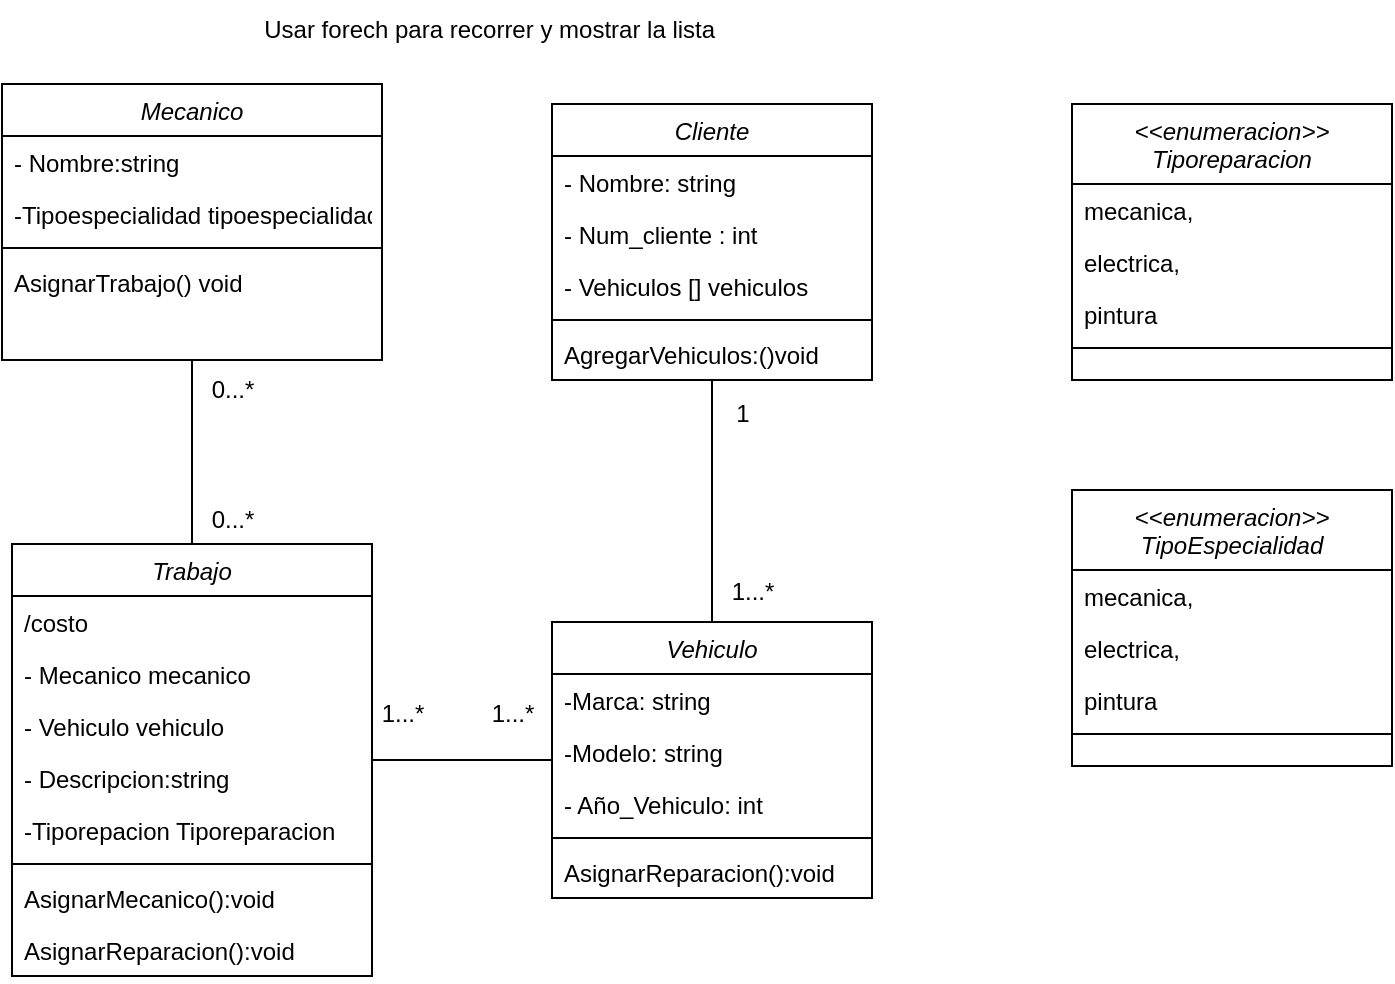 <mxfile version="24.7.16">
  <diagram id="C5RBs43oDa-KdzZeNtuy" name="Page-1">
    <mxGraphModel dx="933" dy="418" grid="1" gridSize="10" guides="1" tooltips="1" connect="1" arrows="1" fold="1" page="1" pageScale="1" pageWidth="827" pageHeight="1169" math="0" shadow="0">
      <root>
        <mxCell id="WIyWlLk6GJQsqaUBKTNV-0" />
        <mxCell id="WIyWlLk6GJQsqaUBKTNV-1" parent="WIyWlLk6GJQsqaUBKTNV-0" />
        <mxCell id="uDw_-P99Pm3s1nWhBYfr-31" style="edgeStyle=orthogonalEdgeStyle;rounded=0;orthogonalLoop=1;jettySize=auto;html=1;endArrow=none;endFill=0;" edge="1" parent="WIyWlLk6GJQsqaUBKTNV-1" source="zkfFHV4jXpPFQw0GAbJ--0" target="uDw_-P99Pm3s1nWhBYfr-6">
          <mxGeometry relative="1" as="geometry" />
        </mxCell>
        <mxCell id="zkfFHV4jXpPFQw0GAbJ--0" value="Mecanico" style="swimlane;fontStyle=2;align=center;verticalAlign=top;childLayout=stackLayout;horizontal=1;startSize=26;horizontalStack=0;resizeParent=1;resizeLast=0;collapsible=1;marginBottom=0;rounded=0;shadow=0;strokeWidth=1;" parent="WIyWlLk6GJQsqaUBKTNV-1" vertex="1">
          <mxGeometry x="205" y="110" width="190" height="138" as="geometry">
            <mxRectangle x="230" y="140" width="160" height="26" as="alternateBounds" />
          </mxGeometry>
        </mxCell>
        <mxCell id="zkfFHV4jXpPFQw0GAbJ--1" value="- Nombre:string" style="text;align=left;verticalAlign=top;spacingLeft=4;spacingRight=4;overflow=hidden;rotatable=0;points=[[0,0.5],[1,0.5]];portConstraint=eastwest;" parent="zkfFHV4jXpPFQw0GAbJ--0" vertex="1">
          <mxGeometry y="26" width="190" height="26" as="geometry" />
        </mxCell>
        <mxCell id="zkfFHV4jXpPFQw0GAbJ--2" value="-Tipoespecialidad tipoespecialidad" style="text;align=left;verticalAlign=top;spacingLeft=4;spacingRight=4;overflow=hidden;rotatable=0;points=[[0,0.5],[1,0.5]];portConstraint=eastwest;rounded=0;shadow=0;html=0;" parent="zkfFHV4jXpPFQw0GAbJ--0" vertex="1">
          <mxGeometry y="52" width="190" height="26" as="geometry" />
        </mxCell>
        <mxCell id="zkfFHV4jXpPFQw0GAbJ--4" value="" style="line;html=1;strokeWidth=1;align=left;verticalAlign=middle;spacingTop=-1;spacingLeft=3;spacingRight=3;rotatable=0;labelPosition=right;points=[];portConstraint=eastwest;" parent="zkfFHV4jXpPFQw0GAbJ--0" vertex="1">
          <mxGeometry y="78" width="190" height="8" as="geometry" />
        </mxCell>
        <mxCell id="zkfFHV4jXpPFQw0GAbJ--5" value="AsignarTrabajo() void " style="text;align=left;verticalAlign=top;spacingLeft=4;spacingRight=4;overflow=hidden;rotatable=0;points=[[0,0.5],[1,0.5]];portConstraint=eastwest;" parent="zkfFHV4jXpPFQw0GAbJ--0" vertex="1">
          <mxGeometry y="86" width="190" height="26" as="geometry" />
        </mxCell>
        <mxCell id="uDw_-P99Pm3s1nWhBYfr-25" style="edgeStyle=orthogonalEdgeStyle;rounded=0;orthogonalLoop=1;jettySize=auto;html=1;endArrow=none;endFill=0;" edge="1" parent="WIyWlLk6GJQsqaUBKTNV-1" source="uDw_-P99Pm3s1nWhBYfr-1" target="uDw_-P99Pm3s1nWhBYfr-11">
          <mxGeometry relative="1" as="geometry" />
        </mxCell>
        <mxCell id="uDw_-P99Pm3s1nWhBYfr-1" value="Cliente" style="swimlane;fontStyle=2;align=center;verticalAlign=top;childLayout=stackLayout;horizontal=1;startSize=26;horizontalStack=0;resizeParent=1;resizeLast=0;collapsible=1;marginBottom=0;rounded=0;shadow=0;strokeWidth=1;" vertex="1" parent="WIyWlLk6GJQsqaUBKTNV-1">
          <mxGeometry x="480" y="120" width="160" height="138" as="geometry">
            <mxRectangle x="230" y="140" width="160" height="26" as="alternateBounds" />
          </mxGeometry>
        </mxCell>
        <mxCell id="uDw_-P99Pm3s1nWhBYfr-2" value="- Nombre: string" style="text;align=left;verticalAlign=top;spacingLeft=4;spacingRight=4;overflow=hidden;rotatable=0;points=[[0,0.5],[1,0.5]];portConstraint=eastwest;" vertex="1" parent="uDw_-P99Pm3s1nWhBYfr-1">
          <mxGeometry y="26" width="160" height="26" as="geometry" />
        </mxCell>
        <mxCell id="uDw_-P99Pm3s1nWhBYfr-3" value="- Num_cliente : int" style="text;align=left;verticalAlign=top;spacingLeft=4;spacingRight=4;overflow=hidden;rotatable=0;points=[[0,0.5],[1,0.5]];portConstraint=eastwest;rounded=0;shadow=0;html=0;" vertex="1" parent="uDw_-P99Pm3s1nWhBYfr-1">
          <mxGeometry y="52" width="160" height="26" as="geometry" />
        </mxCell>
        <mxCell id="uDw_-P99Pm3s1nWhBYfr-17" value="- Vehiculos [] vehiculos&#xa;" style="text;align=left;verticalAlign=top;spacingLeft=4;spacingRight=4;overflow=hidden;rotatable=0;points=[[0,0.5],[1,0.5]];portConstraint=eastwest;rounded=0;shadow=0;html=0;" vertex="1" parent="uDw_-P99Pm3s1nWhBYfr-1">
          <mxGeometry y="78" width="160" height="26" as="geometry" />
        </mxCell>
        <mxCell id="uDw_-P99Pm3s1nWhBYfr-4" value="" style="line;html=1;strokeWidth=1;align=left;verticalAlign=middle;spacingTop=-1;spacingLeft=3;spacingRight=3;rotatable=0;labelPosition=right;points=[];portConstraint=eastwest;" vertex="1" parent="uDw_-P99Pm3s1nWhBYfr-1">
          <mxGeometry y="104" width="160" height="8" as="geometry" />
        </mxCell>
        <mxCell id="uDw_-P99Pm3s1nWhBYfr-34" value="AgregarVehiculos:()void" style="text;align=left;verticalAlign=top;spacingLeft=4;spacingRight=4;overflow=hidden;rotatable=0;points=[[0,0.5],[1,0.5]];portConstraint=eastwest;rounded=0;shadow=0;html=0;" vertex="1" parent="uDw_-P99Pm3s1nWhBYfr-1">
          <mxGeometry y="112" width="160" height="26" as="geometry" />
        </mxCell>
        <mxCell id="uDw_-P99Pm3s1nWhBYfr-28" style="edgeStyle=orthogonalEdgeStyle;rounded=0;orthogonalLoop=1;jettySize=auto;html=1;endArrow=none;endFill=0;" edge="1" parent="WIyWlLk6GJQsqaUBKTNV-1" source="uDw_-P99Pm3s1nWhBYfr-6" target="uDw_-P99Pm3s1nWhBYfr-11">
          <mxGeometry relative="1" as="geometry" />
        </mxCell>
        <mxCell id="uDw_-P99Pm3s1nWhBYfr-6" value="Trabajo" style="swimlane;fontStyle=2;align=center;verticalAlign=top;childLayout=stackLayout;horizontal=1;startSize=26;horizontalStack=0;resizeParent=1;resizeLast=0;collapsible=1;marginBottom=0;rounded=0;shadow=0;strokeWidth=1;" vertex="1" parent="WIyWlLk6GJQsqaUBKTNV-1">
          <mxGeometry x="210" y="340" width="180" height="216" as="geometry">
            <mxRectangle x="230" y="140" width="160" height="26" as="alternateBounds" />
          </mxGeometry>
        </mxCell>
        <mxCell id="uDw_-P99Pm3s1nWhBYfr-8" value="/costo" style="text;align=left;verticalAlign=top;spacingLeft=4;spacingRight=4;overflow=hidden;rotatable=0;points=[[0,0.5],[1,0.5]];portConstraint=eastwest;rounded=0;shadow=0;html=0;" vertex="1" parent="uDw_-P99Pm3s1nWhBYfr-6">
          <mxGeometry y="26" width="180" height="26" as="geometry" />
        </mxCell>
        <mxCell id="uDw_-P99Pm3s1nWhBYfr-49" value="- Mecanico mecanico" style="text;align=left;verticalAlign=top;spacingLeft=4;spacingRight=4;overflow=hidden;rotatable=0;points=[[0,0.5],[1,0.5]];portConstraint=eastwest;rounded=0;shadow=0;html=0;" vertex="1" parent="uDw_-P99Pm3s1nWhBYfr-6">
          <mxGeometry y="52" width="180" height="26" as="geometry" />
        </mxCell>
        <mxCell id="uDw_-P99Pm3s1nWhBYfr-43" value="- Vehiculo vehiculo" style="text;align=left;verticalAlign=top;spacingLeft=4;spacingRight=4;overflow=hidden;rotatable=0;points=[[0,0.5],[1,0.5]];portConstraint=eastwest;rounded=0;shadow=0;html=0;" vertex="1" parent="uDw_-P99Pm3s1nWhBYfr-6">
          <mxGeometry y="78" width="180" height="26" as="geometry" />
        </mxCell>
        <mxCell id="uDw_-P99Pm3s1nWhBYfr-42" value="- Descripcion:string" style="text;align=left;verticalAlign=top;spacingLeft=4;spacingRight=4;overflow=hidden;rotatable=0;points=[[0,0.5],[1,0.5]];portConstraint=eastwest;rounded=0;shadow=0;html=0;" vertex="1" parent="uDw_-P99Pm3s1nWhBYfr-6">
          <mxGeometry y="104" width="180" height="26" as="geometry" />
        </mxCell>
        <mxCell id="uDw_-P99Pm3s1nWhBYfr-7" value="-Tiporepacion Tiporeparacion" style="text;align=left;verticalAlign=top;spacingLeft=4;spacingRight=4;overflow=hidden;rotatable=0;points=[[0,0.5],[1,0.5]];portConstraint=eastwest;" vertex="1" parent="uDw_-P99Pm3s1nWhBYfr-6">
          <mxGeometry y="130" width="180" height="26" as="geometry" />
        </mxCell>
        <mxCell id="uDw_-P99Pm3s1nWhBYfr-9" value="" style="line;html=1;strokeWidth=1;align=left;verticalAlign=middle;spacingTop=-1;spacingLeft=3;spacingRight=3;rotatable=0;labelPosition=right;points=[];portConstraint=eastwest;" vertex="1" parent="uDw_-P99Pm3s1nWhBYfr-6">
          <mxGeometry y="156" width="180" height="8" as="geometry" />
        </mxCell>
        <mxCell id="uDw_-P99Pm3s1nWhBYfr-19" value="AsignarMecanico():void " style="text;align=left;verticalAlign=top;spacingLeft=4;spacingRight=4;overflow=hidden;rotatable=0;points=[[0,0.5],[1,0.5]];portConstraint=eastwest;rounded=0;shadow=0;html=0;" vertex="1" parent="uDw_-P99Pm3s1nWhBYfr-6">
          <mxGeometry y="164" width="180" height="26" as="geometry" />
        </mxCell>
        <mxCell id="uDw_-P99Pm3s1nWhBYfr-15" value="AsignarReparacion():void " style="text;align=left;verticalAlign=top;spacingLeft=4;spacingRight=4;overflow=hidden;rotatable=0;points=[[0,0.5],[1,0.5]];portConstraint=eastwest;" vertex="1" parent="uDw_-P99Pm3s1nWhBYfr-6">
          <mxGeometry y="190" width="180" height="26" as="geometry" />
        </mxCell>
        <mxCell id="uDw_-P99Pm3s1nWhBYfr-11" value="Vehiculo" style="swimlane;fontStyle=2;align=center;verticalAlign=top;childLayout=stackLayout;horizontal=1;startSize=26;horizontalStack=0;resizeParent=1;resizeLast=0;collapsible=1;marginBottom=0;rounded=0;shadow=0;strokeWidth=1;" vertex="1" parent="WIyWlLk6GJQsqaUBKTNV-1">
          <mxGeometry x="480" y="379" width="160" height="138" as="geometry">
            <mxRectangle x="230" y="140" width="160" height="26" as="alternateBounds" />
          </mxGeometry>
        </mxCell>
        <mxCell id="uDw_-P99Pm3s1nWhBYfr-12" value="-Marca: string" style="text;align=left;verticalAlign=top;spacingLeft=4;spacingRight=4;overflow=hidden;rotatable=0;points=[[0,0.5],[1,0.5]];portConstraint=eastwest;" vertex="1" parent="uDw_-P99Pm3s1nWhBYfr-11">
          <mxGeometry y="26" width="160" height="26" as="geometry" />
        </mxCell>
        <mxCell id="uDw_-P99Pm3s1nWhBYfr-13" value="-Modelo: string " style="text;align=left;verticalAlign=top;spacingLeft=4;spacingRight=4;overflow=hidden;rotatable=0;points=[[0,0.5],[1,0.5]];portConstraint=eastwest;rounded=0;shadow=0;html=0;" vertex="1" parent="uDw_-P99Pm3s1nWhBYfr-11">
          <mxGeometry y="52" width="160" height="26" as="geometry" />
        </mxCell>
        <mxCell id="uDw_-P99Pm3s1nWhBYfr-16" value="- Año_Vehiculo: int" style="text;align=left;verticalAlign=top;spacingLeft=4;spacingRight=4;overflow=hidden;rotatable=0;points=[[0,0.5],[1,0.5]];portConstraint=eastwest;rounded=0;shadow=0;html=0;" vertex="1" parent="uDw_-P99Pm3s1nWhBYfr-11">
          <mxGeometry y="78" width="160" height="26" as="geometry" />
        </mxCell>
        <mxCell id="uDw_-P99Pm3s1nWhBYfr-14" value="" style="line;html=1;strokeWidth=1;align=left;verticalAlign=middle;spacingTop=-1;spacingLeft=3;spacingRight=3;rotatable=0;labelPosition=right;points=[];portConstraint=eastwest;" vertex="1" parent="uDw_-P99Pm3s1nWhBYfr-11">
          <mxGeometry y="104" width="160" height="8" as="geometry" />
        </mxCell>
        <mxCell id="uDw_-P99Pm3s1nWhBYfr-41" value="AsignarReparacion():void " style="text;align=left;verticalAlign=top;spacingLeft=4;spacingRight=4;overflow=hidden;rotatable=0;points=[[0,0.5],[1,0.5]];portConstraint=eastwest;rounded=0;shadow=0;html=0;" vertex="1" parent="uDw_-P99Pm3s1nWhBYfr-11">
          <mxGeometry y="112" width="160" height="26" as="geometry" />
        </mxCell>
        <mxCell id="uDw_-P99Pm3s1nWhBYfr-18" value="Usar forech para recorrer y mostrar la lista&amp;nbsp;" style="text;html=1;align=center;verticalAlign=middle;resizable=0;points=[];autosize=1;strokeColor=none;fillColor=none;" vertex="1" parent="WIyWlLk6GJQsqaUBKTNV-1">
          <mxGeometry x="325" y="68" width="250" height="30" as="geometry" />
        </mxCell>
        <mxCell id="uDw_-P99Pm3s1nWhBYfr-20" value="&lt;&lt;enumeracion&gt;&gt;&#xa;Tiporeparacion" style="swimlane;fontStyle=2;align=center;verticalAlign=top;childLayout=stackLayout;horizontal=1;startSize=40;horizontalStack=0;resizeParent=1;resizeLast=0;collapsible=1;marginBottom=0;rounded=0;shadow=0;strokeWidth=1;" vertex="1" parent="WIyWlLk6GJQsqaUBKTNV-1">
          <mxGeometry x="740" y="120" width="160" height="138" as="geometry">
            <mxRectangle x="230" y="140" width="160" height="26" as="alternateBounds" />
          </mxGeometry>
        </mxCell>
        <mxCell id="uDw_-P99Pm3s1nWhBYfr-21" value="mecanica," style="text;align=left;verticalAlign=top;spacingLeft=4;spacingRight=4;overflow=hidden;rotatable=0;points=[[0,0.5],[1,0.5]];portConstraint=eastwest;" vertex="1" parent="uDw_-P99Pm3s1nWhBYfr-20">
          <mxGeometry y="40" width="160" height="26" as="geometry" />
        </mxCell>
        <mxCell id="uDw_-P99Pm3s1nWhBYfr-22" value="electrica," style="text;align=left;verticalAlign=top;spacingLeft=4;spacingRight=4;overflow=hidden;rotatable=0;points=[[0,0.5],[1,0.5]];portConstraint=eastwest;rounded=0;shadow=0;html=0;" vertex="1" parent="uDw_-P99Pm3s1nWhBYfr-20">
          <mxGeometry y="66" width="160" height="26" as="geometry" />
        </mxCell>
        <mxCell id="uDw_-P99Pm3s1nWhBYfr-23" value="pintura" style="text;align=left;verticalAlign=top;spacingLeft=4;spacingRight=4;overflow=hidden;rotatable=0;points=[[0,0.5],[1,0.5]];portConstraint=eastwest;rounded=0;shadow=0;html=0;" vertex="1" parent="uDw_-P99Pm3s1nWhBYfr-20">
          <mxGeometry y="92" width="160" height="26" as="geometry" />
        </mxCell>
        <mxCell id="uDw_-P99Pm3s1nWhBYfr-24" value="" style="line;html=1;strokeWidth=1;align=left;verticalAlign=middle;spacingTop=-1;spacingLeft=3;spacingRight=3;rotatable=0;labelPosition=right;points=[];portConstraint=eastwest;" vertex="1" parent="uDw_-P99Pm3s1nWhBYfr-20">
          <mxGeometry y="118" width="160" height="8" as="geometry" />
        </mxCell>
        <mxCell id="uDw_-P99Pm3s1nWhBYfr-26" value="1...*" style="text;html=1;align=center;verticalAlign=middle;resizable=0;points=[];autosize=1;strokeColor=none;fillColor=none;" vertex="1" parent="WIyWlLk6GJQsqaUBKTNV-1">
          <mxGeometry x="560" y="349" width="40" height="30" as="geometry" />
        </mxCell>
        <mxCell id="uDw_-P99Pm3s1nWhBYfr-27" value="1" style="text;html=1;align=center;verticalAlign=middle;resizable=0;points=[];autosize=1;strokeColor=none;fillColor=none;" vertex="1" parent="WIyWlLk6GJQsqaUBKTNV-1">
          <mxGeometry x="560" y="260" width="30" height="30" as="geometry" />
        </mxCell>
        <mxCell id="uDw_-P99Pm3s1nWhBYfr-29" value="1...*" style="text;html=1;align=center;verticalAlign=middle;resizable=0;points=[];autosize=1;strokeColor=none;fillColor=none;" vertex="1" parent="WIyWlLk6GJQsqaUBKTNV-1">
          <mxGeometry x="440" y="410" width="40" height="30" as="geometry" />
        </mxCell>
        <mxCell id="uDw_-P99Pm3s1nWhBYfr-30" value="1...*" style="text;html=1;align=center;verticalAlign=middle;resizable=0;points=[];autosize=1;strokeColor=none;fillColor=none;" vertex="1" parent="WIyWlLk6GJQsqaUBKTNV-1">
          <mxGeometry x="385" y="410" width="40" height="30" as="geometry" />
        </mxCell>
        <mxCell id="uDw_-P99Pm3s1nWhBYfr-32" value="0...*" style="text;html=1;align=center;verticalAlign=middle;resizable=0;points=[];autosize=1;strokeColor=none;fillColor=none;" vertex="1" parent="WIyWlLk6GJQsqaUBKTNV-1">
          <mxGeometry x="300" y="313" width="40" height="30" as="geometry" />
        </mxCell>
        <mxCell id="uDw_-P99Pm3s1nWhBYfr-33" value="0...*" style="text;html=1;align=center;verticalAlign=middle;resizable=0;points=[];autosize=1;strokeColor=none;fillColor=none;" vertex="1" parent="WIyWlLk6GJQsqaUBKTNV-1">
          <mxGeometry x="300" y="248" width="40" height="30" as="geometry" />
        </mxCell>
        <mxCell id="uDw_-P99Pm3s1nWhBYfr-44" value="&lt;&lt;enumeracion&gt;&gt;&#xa;TipoEspecialidad" style="swimlane;fontStyle=2;align=center;verticalAlign=top;childLayout=stackLayout;horizontal=1;startSize=40;horizontalStack=0;resizeParent=1;resizeLast=0;collapsible=1;marginBottom=0;rounded=0;shadow=0;strokeWidth=1;" vertex="1" parent="WIyWlLk6GJQsqaUBKTNV-1">
          <mxGeometry x="740" y="313" width="160" height="138" as="geometry">
            <mxRectangle x="230" y="140" width="160" height="26" as="alternateBounds" />
          </mxGeometry>
        </mxCell>
        <mxCell id="uDw_-P99Pm3s1nWhBYfr-45" value="mecanica," style="text;align=left;verticalAlign=top;spacingLeft=4;spacingRight=4;overflow=hidden;rotatable=0;points=[[0,0.5],[1,0.5]];portConstraint=eastwest;" vertex="1" parent="uDw_-P99Pm3s1nWhBYfr-44">
          <mxGeometry y="40" width="160" height="26" as="geometry" />
        </mxCell>
        <mxCell id="uDw_-P99Pm3s1nWhBYfr-46" value="electrica," style="text;align=left;verticalAlign=top;spacingLeft=4;spacingRight=4;overflow=hidden;rotatable=0;points=[[0,0.5],[1,0.5]];portConstraint=eastwest;rounded=0;shadow=0;html=0;" vertex="1" parent="uDw_-P99Pm3s1nWhBYfr-44">
          <mxGeometry y="66" width="160" height="26" as="geometry" />
        </mxCell>
        <mxCell id="uDw_-P99Pm3s1nWhBYfr-47" value="pintura" style="text;align=left;verticalAlign=top;spacingLeft=4;spacingRight=4;overflow=hidden;rotatable=0;points=[[0,0.5],[1,0.5]];portConstraint=eastwest;rounded=0;shadow=0;html=0;" vertex="1" parent="uDw_-P99Pm3s1nWhBYfr-44">
          <mxGeometry y="92" width="160" height="26" as="geometry" />
        </mxCell>
        <mxCell id="uDw_-P99Pm3s1nWhBYfr-48" value="" style="line;html=1;strokeWidth=1;align=left;verticalAlign=middle;spacingTop=-1;spacingLeft=3;spacingRight=3;rotatable=0;labelPosition=right;points=[];portConstraint=eastwest;" vertex="1" parent="uDw_-P99Pm3s1nWhBYfr-44">
          <mxGeometry y="118" width="160" height="8" as="geometry" />
        </mxCell>
      </root>
    </mxGraphModel>
  </diagram>
</mxfile>
